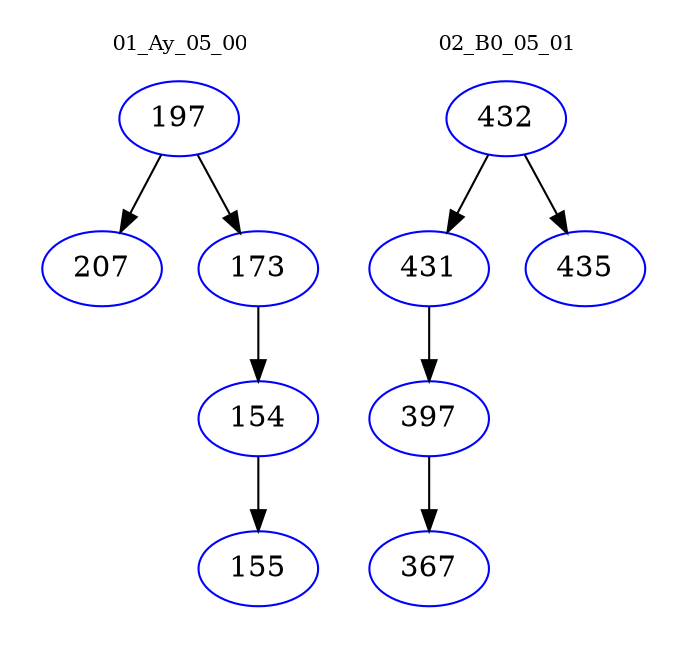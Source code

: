 digraph{
subgraph cluster_0 {
color = white
label = "01_Ay_05_00";
fontsize=10;
T0_197 [label="197", color="blue"]
T0_197 -> T0_207 [color="black"]
T0_207 [label="207", color="blue"]
T0_197 -> T0_173 [color="black"]
T0_173 [label="173", color="blue"]
T0_173 -> T0_154 [color="black"]
T0_154 [label="154", color="blue"]
T0_154 -> T0_155 [color="black"]
T0_155 [label="155", color="blue"]
}
subgraph cluster_1 {
color = white
label = "02_B0_05_01";
fontsize=10;
T1_432 [label="432", color="blue"]
T1_432 -> T1_431 [color="black"]
T1_431 [label="431", color="blue"]
T1_431 -> T1_397 [color="black"]
T1_397 [label="397", color="blue"]
T1_397 -> T1_367 [color="black"]
T1_367 [label="367", color="blue"]
T1_432 -> T1_435 [color="black"]
T1_435 [label="435", color="blue"]
}
}
